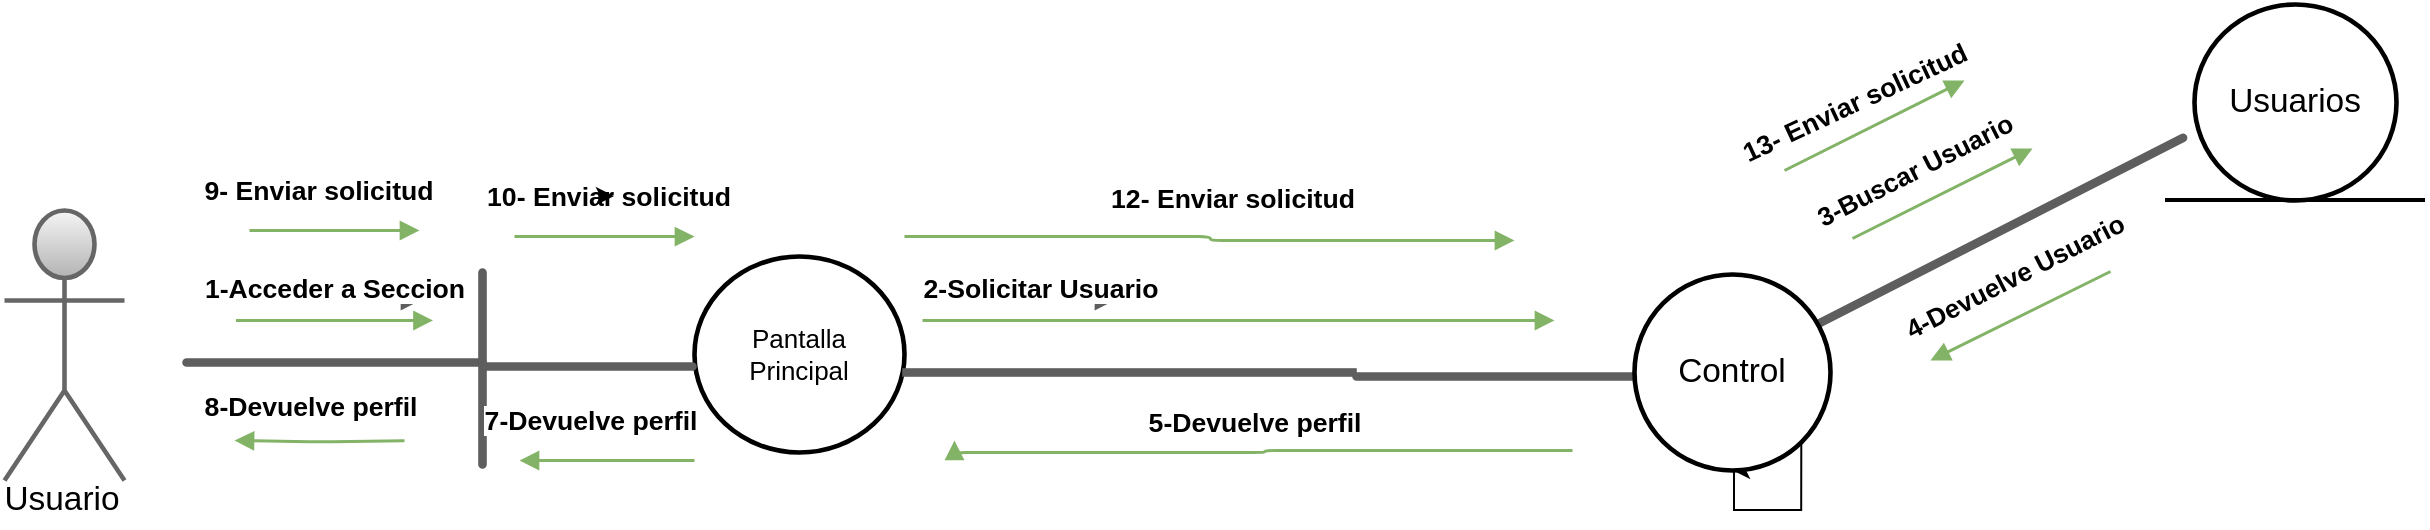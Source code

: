 <mxfile version="21.3.7" type="google">
  <diagram name="Page-1" id="WehaiZuKYuL6ypRMUH3J">
    <mxGraphModel grid="1" page="1" gridSize="10" guides="1" tooltips="1" connect="1" arrows="1" fold="1" pageScale="1" pageWidth="3300" pageHeight="4681" math="0" shadow="0">
      <root>
        <mxCell id="0" />
        <mxCell id="1" parent="0" />
        <mxCell id="DrZoC39N0YFVQSzGR5KV-2" value="Usuario" style="html=1;overflow=block;blockSpacing=1;shape=umlActor;labelPosition=center;verticalLabelPosition=bottom;verticalAlign=top;whiteSpace=nowrap;fontSize=16.7;align=center;spacing=0;strokeColor=#666666;strokeOpacity=100;rounded=1;absoluteArcSize=1;arcSize=9;strokeWidth=2.3;lucidId=v-9Zh1rxyZDl;fillColor=#f5f5f5;gradientColor=#b3b3b3;fontColor=#000000;" vertex="1" parent="1">
          <mxGeometry x="195" y="165" width="60" height="135" as="geometry" />
        </mxCell>
        <mxCell id="DrZoC39N0YFVQSzGR5KV-3" value="Pantalla Principal" style="html=1;overflow=block;blockSpacing=1;whiteSpace=wrap;ellipse;fontSize=13;spacing=3.8;strokeOpacity=100;rounded=1;absoluteArcSize=1;arcSize=9;strokeWidth=2.3;lucidId=m_9ZVBL-fcfm;fontColor=#000000;" vertex="1" parent="1">
          <mxGeometry x="540" y="188" width="105" height="98" as="geometry" />
        </mxCell>
        <mxCell id="DrZoC39N0YFVQSzGR5KV-4" value="" style="html=1;overflow=block;blockSpacing=1;whiteSpace=wrap;fontSize=13;spacing=0;strokeColor=#5e5e5e;strokeOpacity=100;rounded=1;absoluteArcSize=1;arcSize=9;strokeWidth=2.3;lucidId=Ua-ZBc27CYNb;fontColor=#000000;" vertex="1" parent="1">
          <mxGeometry x="285" y="240" width="150" height="2" as="geometry" />
        </mxCell>
        <mxCell id="DrZoC39N0YFVQSzGR5KV-5" value="" style="html=1;overflow=block;blockSpacing=1;whiteSpace=wrap;fontSize=13;spacing=0;strokeColor=#5e5e5e;strokeOpacity=100;rounded=1;absoluteArcSize=1;arcSize=9;rotation=-270;strokeWidth=2.3;lucidId=_a-ZSmVuOn7P;fontColor=#000000;" vertex="1" parent="1">
          <mxGeometry x="385" y="243" width="98" height="2" as="geometry" />
        </mxCell>
        <mxCell id="DrZoC39N0YFVQSzGR5KV-6" value="" style="html=1;overflow=block;blockSpacing=1;whiteSpace=wrap;fontSize=13;spacing=0;strokeColor=#5e5e5e;strokeOpacity=100;rounded=1;absoluteArcSize=1;arcSize=9;strokeWidth=2.3;lucidId=qb-ZYocc4o6I;fontColor=#000000;" vertex="1" parent="1">
          <mxGeometry x="435" y="242" width="105" height="2" as="geometry" />
        </mxCell>
        <mxCell id="DrZoC39N0YFVQSzGR5KV-7" value="" style="html=1;overflow=block;blockSpacing=1;whiteSpace=wrap;fontSize=13;spacing=0;strokeColor=#5e5e5e;strokeOpacity=100;rounded=1;absoluteArcSize=1;arcSize=0;strokeWidth=2.3;lucidId=Lb-ZauoieuXv;fontColor=#000000;" vertex="1" parent="1">
          <mxGeometry x="645" y="245" width="225" height="2" as="geometry" />
        </mxCell>
        <mxCell id="DrZoC39N0YFVQSzGR5KV-9" value="Usuarios" style="html=1;overflow=block;blockSpacing=1;whiteSpace=wrap;ellipse;fontSize=16.7;align=center;spacing=3.8;strokeOpacity=100;rounded=1;absoluteArcSize=1;arcSize=9;strokeWidth=2.3;lucidId=Id-Z9ajLzw0J;labelBorderColor=none;" vertex="1" parent="1">
          <mxGeometry x="1290" y="62" width="101" height="98" as="geometry" />
        </mxCell>
        <mxCell id="DrZoC39N0YFVQSzGR5KV-10" value="" style="html=1;overflow=block;blockSpacing=1;whiteSpace=wrap;fontSize=13;spacing=0;strokeColor=#5e5e5e;strokeOpacity=100;rounded=1;absoluteArcSize=1;arcSize=9;strokeWidth=2.3;lucidId=0d-ZeZwxma3P;fontColor=#000000;" vertex="1" parent="1">
          <mxGeometry x="870" y="247" width="150" height="2" as="geometry" />
        </mxCell>
        <mxCell id="DrZoC39N0YFVQSzGR5KV-11" value="" style="html=1;jettySize=18;whiteSpace=wrap;fontSize=13;strokeColor=#5E5E5E;strokeWidth=1.5;rounded=1;arcSize=12;edgeStyle=orthogonalEdgeStyle;startArrow=none;endArrow=block;endFill=1;lucidId=dg-ZWHE85~gX;fontColor=#000000;" edge="1" parent="1">
          <mxGeometry width="100" height="100" relative="1" as="geometry">
            <Array as="points" />
            <mxPoint x="328" y="210" as="sourcePoint" />
            <mxPoint x="403" y="210" as="targetPoint" />
          </mxGeometry>
        </mxCell>
        <mxCell id="DrZoC39N0YFVQSzGR5KV-12" value="1-Acceder a Seccion" style="text;html=1;resizable=0;labelBackgroundColor=default;align=center;verticalAlign=middle;fontStyle=1;fontColor=#000000;fontSize=13.3;" vertex="1" parent="DrZoC39N0YFVQSzGR5KV-11">
          <mxGeometry relative="1" as="geometry">
            <mxPoint x="-6" y="-6" as="offset" />
          </mxGeometry>
        </mxCell>
        <mxCell id="DrZoC39N0YFVQSzGR5KV-13" value="" style="html=1;jettySize=18;whiteSpace=wrap;fontSize=13;strokeColor=#5E5E5E;strokeWidth=1.5;rounded=1;arcSize=12;edgeStyle=orthogonalEdgeStyle;startArrow=none;endArrow=block;endFill=1;lucidId=Bg-ZRis4GtDD;fontColor=#000000;" edge="1" parent="1">
          <mxGeometry width="100" height="100" relative="1" as="geometry">
            <Array as="points" />
            <mxPoint x="675" y="210" as="sourcePoint" />
            <mxPoint x="750" y="210" as="targetPoint" />
          </mxGeometry>
        </mxCell>
        <mxCell id="DrZoC39N0YFVQSzGR5KV-14" value="2-Solicitar Usuario" style="text;html=1;resizable=0;labelBackgroundColor=default;align=center;verticalAlign=middle;fontStyle=1;fontColor=#000000;fontSize=13.3;" vertex="1" parent="DrZoC39N0YFVQSzGR5KV-13">
          <mxGeometry relative="1" as="geometry">
            <mxPoint y="-6" as="offset" />
          </mxGeometry>
        </mxCell>
        <mxCell id="DrZoC39N0YFVQSzGR5KV-17" value="" style="html=1;overflow=block;blockSpacing=1;whiteSpace=wrap;fontSize=13;spacing=0;strokeColor=#5e5e5e;strokeOpacity=100;rounded=1;absoluteArcSize=1;arcSize=9;rotation=-27.029;strokeWidth=2.3;lucidId=yh-ZI30L3V71;fontColor=#000000;" vertex="1" parent="1">
          <mxGeometry x="1067.71" y="179.46" width="230" height="2" as="geometry" />
        </mxCell>
        <mxCell id="DrZoC39N0YFVQSzGR5KV-18" value="" style="html=1;jettySize=18;whiteSpace=wrap;fontSize=13;strokeColor=#82b366;strokeWidth=1.5;rounded=1;arcSize=12;edgeStyle=orthogonalEdgeStyle;startArrow=none;endArrow=block;endFill=1;lucidId=ti-ZGGk_tV3a;fillColor=#d5e8d4;fontColor=#000000;" edge="1" parent="1">
          <mxGeometry width="100" height="100" relative="1" as="geometry">
            <Array as="points">
              <mxPoint x="825" y="286" />
              <mxPoint x="670" y="286" />
            </Array>
            <mxPoint x="979" y="285" as="sourcePoint" />
            <mxPoint x="670" y="280" as="targetPoint" />
          </mxGeometry>
        </mxCell>
        <mxCell id="DrZoC39N0YFVQSzGR5KV-19" value="5-Devuelve perfil" style="text;html=1;resizable=0;labelBackgroundColor=default;align=center;verticalAlign=middle;fontStyle=1;fontColor=#000000;fontSize=13.3;" vertex="1" parent="DrZoC39N0YFVQSzGR5KV-18">
          <mxGeometry relative="1" as="geometry">
            <mxPoint x="-2" y="-15" as="offset" />
          </mxGeometry>
        </mxCell>
        <mxCell id="DrZoC39N0YFVQSzGR5KV-21" value="" style="html=1;jettySize=18;whiteSpace=wrap;fontSize=13;strokeColor=#82b366;strokeWidth=1.5;rounded=0;startArrow=none;endArrow=block;endFill=1;lucidId=gn-ZjyCrW-MD;fillColor=#d5e8d4;fontColor=#000000;" edge="1" parent="1">
          <mxGeometry width="100" height="100" relative="1" as="geometry">
            <Array as="points" />
            <mxPoint x="1119" y="179" as="sourcePoint" />
            <mxPoint x="1209" y="134" as="targetPoint" />
          </mxGeometry>
        </mxCell>
        <mxCell id="DrZoC39N0YFVQSzGR5KV-26" value="" style="html=1;jettySize=18;whiteSpace=wrap;fontSize=13;strokeColor=#82b366;strokeWidth=1.5;rounded=1;arcSize=12;edgeStyle=orthogonalEdgeStyle;startArrow=none;endArrow=block;endFill=1;lucidId=ay-ZF4q9Ovbn;fillColor=#d5e8d4;fontColor=#000000;" edge="1" parent="1">
          <mxGeometry width="100" height="100" relative="1" as="geometry">
            <Array as="points" />
            <mxPoint x="540" y="290" as="sourcePoint" />
            <mxPoint x="452.5" y="290" as="targetPoint" />
          </mxGeometry>
        </mxCell>
        <mxCell id="DrZoC39N0YFVQSzGR5KV-27" value="7-Devuelve perfil" style="text;html=1;resizable=0;labelBackgroundColor=default;align=center;verticalAlign=middle;fontStyle=1;fontColor=#000000;fontSize=13.3;" vertex="1" parent="DrZoC39N0YFVQSzGR5KV-26">
          <mxGeometry relative="1" as="geometry">
            <mxPoint x="-8" y="-20" as="offset" />
          </mxGeometry>
        </mxCell>
        <mxCell id="DrZoC39N0YFVQSzGR5KV-30" value="" style="html=1;jettySize=18;whiteSpace=wrap;fontSize=13;strokeColor=#82b366;strokeWidth=1.5;rounded=1;arcSize=12;edgeStyle=orthogonalEdgeStyle;startArrow=none;endArrow=block;endFill=1;lucidId=7A-ZBVkqriii;fillColor=#d5e8d4;fontColor=#000000;" edge="1" parent="1">
          <mxGeometry width="100" height="100" relative="1" as="geometry">
            <Array as="points" />
            <mxPoint x="317.5" y="175" as="sourcePoint" />
            <mxPoint x="402.5" y="175" as="targetPoint" />
          </mxGeometry>
        </mxCell>
        <mxCell id="DrZoC39N0YFVQSzGR5KV-31" value="9- Enviar solicitud" style="text;html=1;resizable=0;labelBackgroundColor=default;align=center;verticalAlign=middle;fontStyle=1;fontColor=#000000;fontSize=13.3;" vertex="1" parent="DrZoC39N0YFVQSzGR5KV-30">
          <mxGeometry relative="1" as="geometry">
            <mxPoint x="-8" y="-20" as="offset" />
          </mxGeometry>
        </mxCell>
        <mxCell id="DrZoC39N0YFVQSzGR5KV-32" value="" style="html=1;jettySize=18;whiteSpace=wrap;fontSize=13;strokeColor=#82b366;strokeWidth=1.5;rounded=1;arcSize=12;edgeStyle=orthogonalEdgeStyle;startArrow=none;endArrow=block;endFill=1;lucidId=mB-Zb19M5kZz;fillColor=#d5e8d4;fontColor=#000000;" edge="1" parent="1">
          <mxGeometry width="100" height="100" relative="1" as="geometry">
            <Array as="points" />
            <mxPoint x="450" y="178.03" as="sourcePoint" />
            <mxPoint x="540" y="178.03" as="targetPoint" />
          </mxGeometry>
        </mxCell>
        <mxCell id="DrZoC39N0YFVQSzGR5KV-33" value="&lt;div&gt;10- Enviar solicitud&lt;/div&gt;" style="text;html=1;resizable=0;labelBackgroundColor=default;align=center;verticalAlign=middle;fontStyle=1;fontColor=#000000;fontSize=13.3;" vertex="1" parent="DrZoC39N0YFVQSzGR5KV-32">
          <mxGeometry relative="1" as="geometry">
            <mxPoint x="2" y="-20" as="offset" />
          </mxGeometry>
        </mxCell>
        <mxCell id="DrZoC39N0YFVQSzGR5KV-34" value="" style="html=1;jettySize=18;whiteSpace=wrap;fontSize=13;strokeColor=#82b366;strokeWidth=1.5;rounded=1;arcSize=12;edgeStyle=orthogonalEdgeStyle;startArrow=none;endArrow=block;endFill=1;lucidId=GB-Ze.mVQOiI;fillColor=#d5e8d4;fontColor=#000000;endSize=6;targetPerimeterSpacing=0;" edge="1" parent="1">
          <mxGeometry width="100" height="100" relative="1" as="geometry">
            <Array as="points">
              <mxPoint x="798" y="178" />
              <mxPoint x="798" y="180" />
            </Array>
            <mxPoint x="645" y="178.03" as="sourcePoint" />
            <mxPoint x="950" y="180" as="targetPoint" />
          </mxGeometry>
        </mxCell>
        <mxCell id="DrZoC39N0YFVQSzGR5KV-35" value="12- Enviar solicitud" style="text;html=1;resizable=0;labelBackgroundColor=default;align=center;verticalAlign=middle;fontStyle=1;fontColor=#000000;fontSize=13.3;" vertex="1" parent="DrZoC39N0YFVQSzGR5KV-34">
          <mxGeometry relative="1" as="geometry">
            <mxPoint x="11" y="-20" as="offset" />
          </mxGeometry>
        </mxCell>
        <mxCell id="DrZoC39N0YFVQSzGR5KV-47" style="edgeStyle=orthogonalEdgeStyle;rounded=0;orthogonalLoop=1;jettySize=auto;html=1;exitX=0;exitY=0;exitDx=0;exitDy=0;fontColor=#000000;" edge="1" parent="1" source="DrZoC39N0YFVQSzGR5KV-33">
          <mxGeometry relative="1" as="geometry">
            <mxPoint x="500" y="158.03" as="targetPoint" />
          </mxGeometry>
        </mxCell>
        <mxCell id="DrZoC39N0YFVQSzGR5KV-51" value="" style="html=1;jettySize=18;whiteSpace=wrap;fontSize=13;strokeColor=#82b366;strokeWidth=1.5;rounded=1;arcSize=12;edgeStyle=orthogonalEdgeStyle;startArrow=none;endArrow=block;endFill=1;lucidId=ay-ZF4q9Ovbn;fillColor=#d5e8d4;fontColor=#000000;" edge="1" parent="1">
          <mxGeometry width="100" height="100" relative="1" as="geometry">
            <Array as="points" />
            <mxPoint x="395" y="280.18" as="sourcePoint" />
            <mxPoint x="310" y="280" as="targetPoint" />
          </mxGeometry>
        </mxCell>
        <mxCell id="DrZoC39N0YFVQSzGR5KV-52" value="8-Devuelve perfil" style="text;html=1;resizable=0;labelBackgroundColor=default;align=center;verticalAlign=middle;fontStyle=1;fontColor=#000000;fontSize=13.3;" vertex="1" parent="DrZoC39N0YFVQSzGR5KV-51">
          <mxGeometry relative="1" as="geometry">
            <mxPoint x="-5" y="-18" as="offset" />
          </mxGeometry>
        </mxCell>
        <mxCell id="DrZoC39N0YFVQSzGR5KV-53" value="" style="html=1;jettySize=18;whiteSpace=wrap;fontSize=13;strokeColor=#82b366;strokeWidth=1.5;rounded=1;arcSize=12;edgeStyle=orthogonalEdgeStyle;startArrow=none;endArrow=block;endFill=1;lucidId=GB-Ze.mVQOiI;fillColor=#d5e8d4;fontColor=#000000;" edge="1" parent="1">
          <mxGeometry width="100" height="100" relative="1" as="geometry">
            <Array as="points">
              <mxPoint x="360.75" y="220" />
              <mxPoint x="360.75" y="220" />
            </Array>
            <mxPoint x="310.75" y="220" as="sourcePoint" />
            <mxPoint x="409.25" y="220" as="targetPoint" />
          </mxGeometry>
        </mxCell>
        <mxCell id="DrZoC39N0YFVQSzGR5KV-56" value="" style="html=1;jettySize=18;whiteSpace=wrap;fontSize=13;strokeColor=#82b366;strokeWidth=1.5;rounded=0;startArrow=none;endArrow=block;endFill=1;lucidId=gn-ZjyCrW-MD;fillColor=#d5e8d4;fontColor=#000000;" edge="1" parent="1">
          <mxGeometry width="100" height="100" relative="1" as="geometry">
            <Array as="points" />
            <mxPoint x="654" y="220" as="sourcePoint" />
            <mxPoint x="970" y="220" as="targetPoint" />
          </mxGeometry>
        </mxCell>
        <mxCell id="DrZoC39N0YFVQSzGR5KV-69" value="3-Buscar Usuario" style="text;html=1;align=center;verticalAlign=middle;resizable=0;points=[];autosize=1;strokeColor=none;fillColor=none;rotation=-27;fontSize=13;fontStyle=1;fontColor=#000000;" vertex="1" parent="1">
          <mxGeometry x="1085" y="130" width="130" height="30" as="geometry" />
        </mxCell>
        <mxCell id="DrZoC39N0YFVQSzGR5KV-71" value="4-Devuelve Usuario" style="text;html=1;align=center;verticalAlign=middle;resizable=0;points=[];autosize=1;strokeColor=none;fillColor=none;rotation=-27;fontSize=13;fontStyle=1;fontColor=#000000;" vertex="1" parent="1">
          <mxGeometry x="1130" y="183" width="140" height="30" as="geometry" />
        </mxCell>
        <mxCell id="DrZoC39N0YFVQSzGR5KV-72" value="" style="html=1;jettySize=18;whiteSpace=wrap;fontSize=13;strokeColor=#82b366;strokeWidth=1.5;rounded=0;startArrow=none;endArrow=block;endFill=1;lucidId=gn-ZjyCrW-MD;fillColor=#d5e8d4;fontColor=#000000;" edge="1" parent="1">
          <mxGeometry width="100" height="100" relative="1" as="geometry">
            <Array as="points" />
            <mxPoint x="1248" y="195.5" as="sourcePoint" />
            <mxPoint x="1158" y="240" as="targetPoint" />
          </mxGeometry>
        </mxCell>
        <mxCell id="DrZoC39N0YFVQSzGR5KV-76" value="" style="html=1;jettySize=18;whiteSpace=wrap;fontSize=13;strokeColor=#82b366;strokeWidth=1.5;rounded=0;startArrow=none;endArrow=block;endFill=1;lucidId=gn-ZjyCrW-MD;fillColor=#d5e8d4;fontColor=#000000;" edge="1" parent="1">
          <mxGeometry width="100" height="100" relative="1" as="geometry">
            <Array as="points" />
            <mxPoint x="1085" y="145" as="sourcePoint" />
            <mxPoint x="1175" y="100" as="targetPoint" />
          </mxGeometry>
        </mxCell>
        <mxCell id="DrZoC39N0YFVQSzGR5KV-77" value="13- Enviar solicitud" style="text;html=1;resizable=0;labelBackgroundColor=default;align=center;verticalAlign=middle;fontStyle=1;fontColor=#000000;fontSize=13.3;rotation=-25;" vertex="1" parent="1">
          <mxGeometry x="1119.998" y="111" as="geometry" />
        </mxCell>
        <mxCell id="DrZoC39N0YFVQSzGR5KV-86" style="edgeStyle=orthogonalEdgeStyle;rounded=0;orthogonalLoop=1;jettySize=auto;html=1;exitX=1;exitY=1;exitDx=0;exitDy=0;entryX=0.5;entryY=1;entryDx=0;entryDy=0;fontColor=#000000;" edge="1" parent="1" source="DrZoC39N0YFVQSzGR5KV-81" target="DrZoC39N0YFVQSzGR5KV-81">
          <mxGeometry relative="1" as="geometry">
            <mxPoint x="1060" y="310" as="targetPoint" />
            <Array as="points">
              <mxPoint x="1094" y="315" />
              <mxPoint x="1060" y="315" />
              <mxPoint x="1060" y="295" />
            </Array>
          </mxGeometry>
        </mxCell>
        <mxCell id="DrZoC39N0YFVQSzGR5KV-81" value="Control" style="html=1;overflow=block;blockSpacing=1;whiteSpace=wrap;ellipse;fontSize=16.7;align=center;spacing=3.8;strokeOpacity=100;rounded=1;absoluteArcSize=1;arcSize=9;strokeWidth=2.3;lucidId=7c-ZnBiSTvn4;fontColor=#000000;" vertex="1" parent="1">
          <mxGeometry x="1010" y="197" width="98" height="98" as="geometry" />
        </mxCell>
        <mxCell id="DrZoC39N0YFVQSzGR5KV-83" value="" style="line;strokeWidth=2;html=1;" vertex="1" parent="1">
          <mxGeometry x="1275.5" y="155" width="130" height="10" as="geometry" />
        </mxCell>
      </root>
    </mxGraphModel>
  </diagram>
</mxfile>
